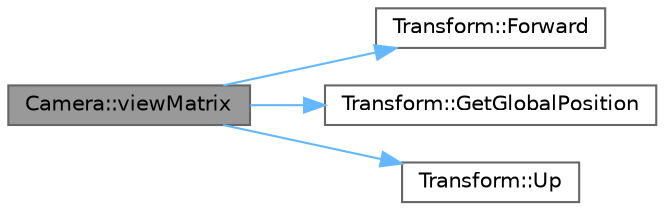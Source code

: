 digraph "Camera::viewMatrix"
{
 // LATEX_PDF_SIZE
  bgcolor="transparent";
  edge [fontname=Helvetica,fontsize=10,labelfontname=Helvetica,labelfontsize=10];
  node [fontname=Helvetica,fontsize=10,shape=box,height=0.2,width=0.4];
  rankdir="LR";
  Node1 [label="Camera::viewMatrix",height=0.2,width=0.4,color="gray40", fillcolor="grey60", style="filled", fontcolor="black",tooltip="Uses glm::lookAt to build a view matrix from cameraTransform"];
  Node1 -> Node2 [color="steelblue1",style="solid"];
  Node2 [label="Transform::Forward",height=0.2,width=0.4,color="grey40", fillcolor="white", style="filled",URL="$class_transform.html#a3fbf814bbd069c57d1b3579a56893b3e",tooltip="Our local forward vector"];
  Node1 -> Node3 [color="steelblue1",style="solid"];
  Node3 [label="Transform::GetGlobalPosition",height=0.2,width=0.4,color="grey40", fillcolor="white", style="filled",URL="$class_transform.html#aba8324ad67aa2e8f93b1b133ffd3b966",tooltip="Gets the global position of this transform"];
  Node1 -> Node4 [color="steelblue1",style="solid"];
  Node4 [label="Transform::Up",height=0.2,width=0.4,color="grey40", fillcolor="white", style="filled",URL="$class_transform.html#ae0ce3a189b726c18e21c2eb1990f4464",tooltip="Our local up vector"];
}
